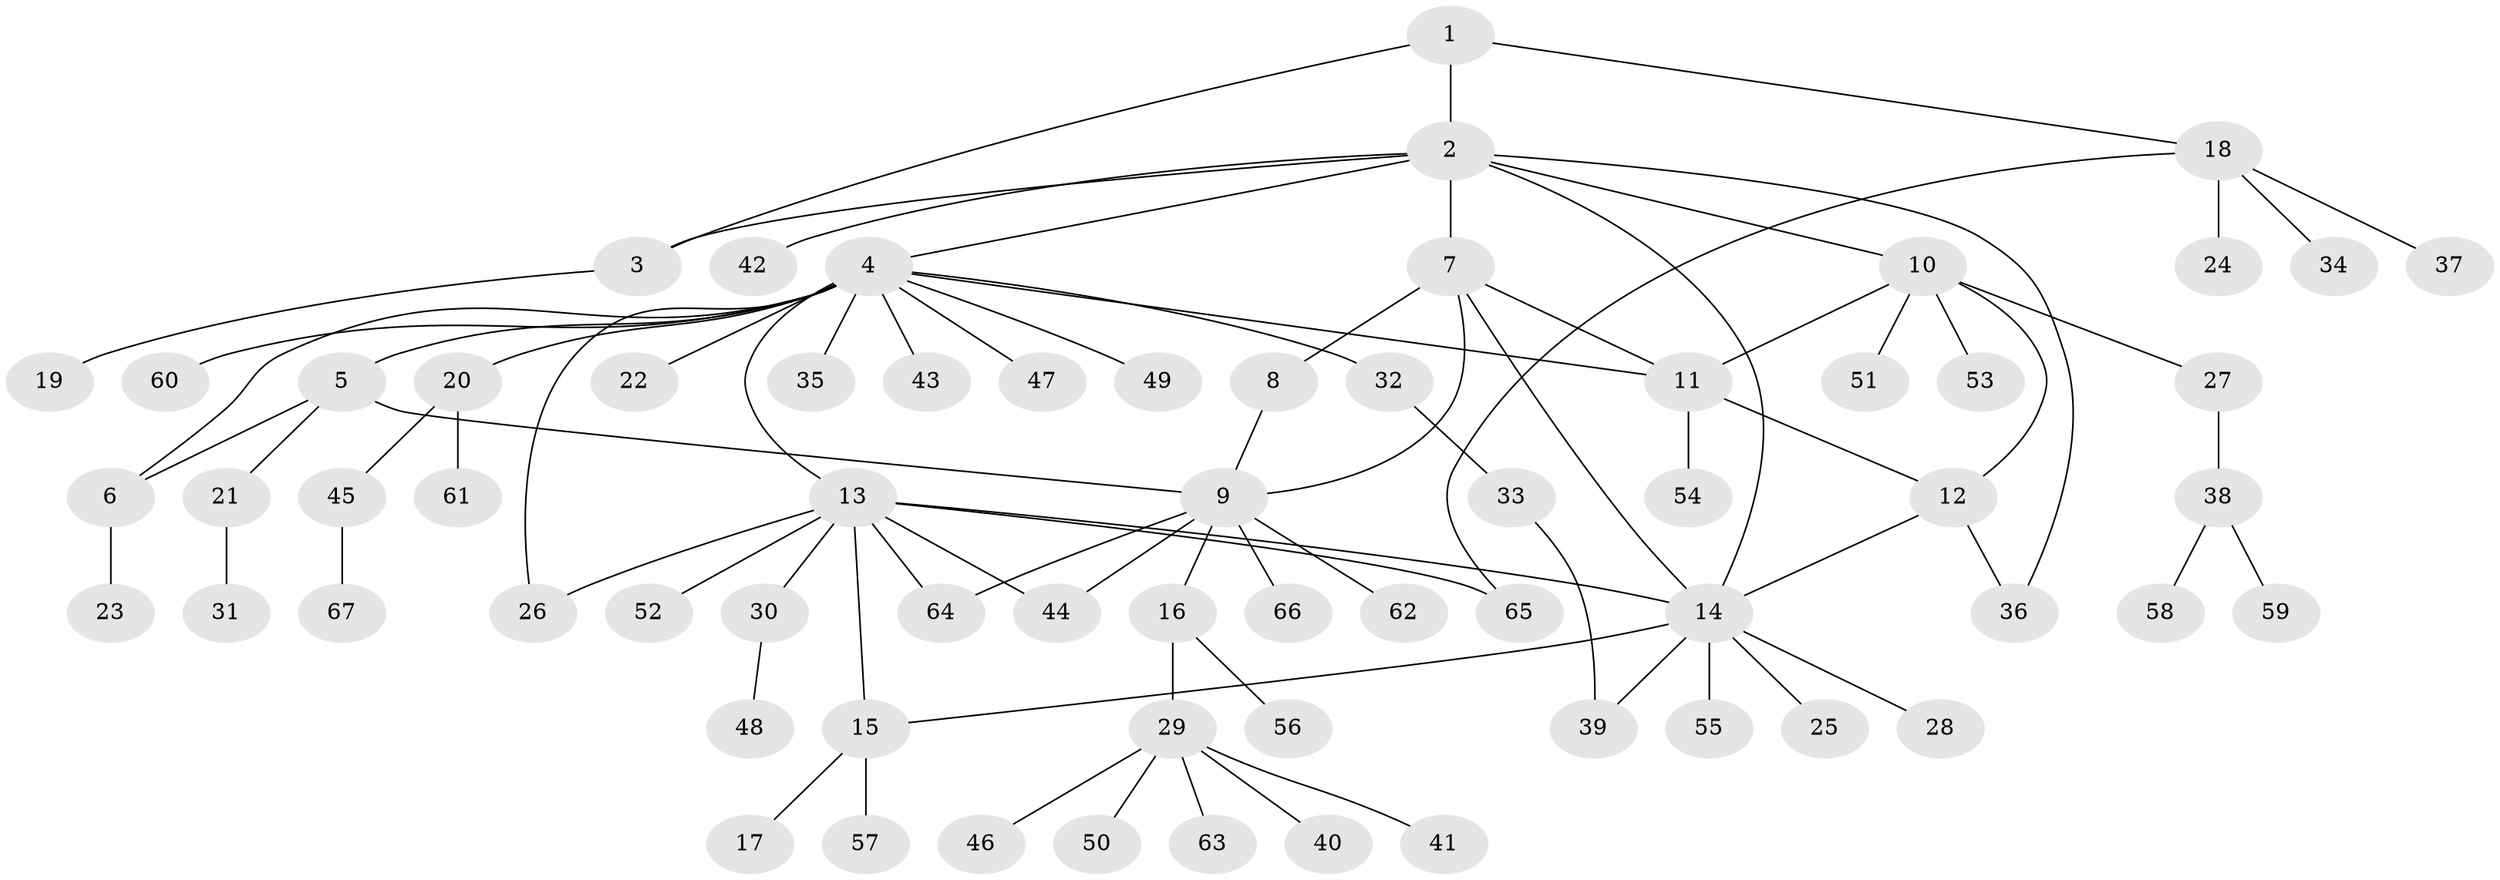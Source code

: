 // coarse degree distribution, {4: 0.15, 10: 0.05, 9: 0.05, 3: 0.05, 5: 0.05, 1: 0.55, 2: 0.1}
// Generated by graph-tools (version 1.1) at 2025/19/03/04/25 18:19:56]
// undirected, 67 vertices, 83 edges
graph export_dot {
graph [start="1"]
  node [color=gray90,style=filled];
  1;
  2;
  3;
  4;
  5;
  6;
  7;
  8;
  9;
  10;
  11;
  12;
  13;
  14;
  15;
  16;
  17;
  18;
  19;
  20;
  21;
  22;
  23;
  24;
  25;
  26;
  27;
  28;
  29;
  30;
  31;
  32;
  33;
  34;
  35;
  36;
  37;
  38;
  39;
  40;
  41;
  42;
  43;
  44;
  45;
  46;
  47;
  48;
  49;
  50;
  51;
  52;
  53;
  54;
  55;
  56;
  57;
  58;
  59;
  60;
  61;
  62;
  63;
  64;
  65;
  66;
  67;
  1 -- 2;
  1 -- 3;
  1 -- 18;
  2 -- 3;
  2 -- 4;
  2 -- 7;
  2 -- 10;
  2 -- 14;
  2 -- 36;
  2 -- 42;
  3 -- 19;
  4 -- 5;
  4 -- 6;
  4 -- 11;
  4 -- 13;
  4 -- 20;
  4 -- 22;
  4 -- 26;
  4 -- 32;
  4 -- 35;
  4 -- 43;
  4 -- 47;
  4 -- 49;
  4 -- 60;
  5 -- 6;
  5 -- 9;
  5 -- 21;
  6 -- 23;
  7 -- 8;
  7 -- 9;
  7 -- 11;
  7 -- 14;
  8 -- 9;
  9 -- 16;
  9 -- 44;
  9 -- 62;
  9 -- 64;
  9 -- 66;
  10 -- 11;
  10 -- 12;
  10 -- 27;
  10 -- 51;
  10 -- 53;
  11 -- 12;
  11 -- 54;
  12 -- 14;
  12 -- 36;
  13 -- 14;
  13 -- 15;
  13 -- 26;
  13 -- 30;
  13 -- 44;
  13 -- 52;
  13 -- 64;
  13 -- 65;
  14 -- 15;
  14 -- 25;
  14 -- 28;
  14 -- 39;
  14 -- 55;
  15 -- 17;
  15 -- 57;
  16 -- 29;
  16 -- 56;
  18 -- 24;
  18 -- 34;
  18 -- 37;
  18 -- 65;
  20 -- 45;
  20 -- 61;
  21 -- 31;
  27 -- 38;
  29 -- 40;
  29 -- 41;
  29 -- 46;
  29 -- 50;
  29 -- 63;
  30 -- 48;
  32 -- 33;
  33 -- 39;
  38 -- 58;
  38 -- 59;
  45 -- 67;
}
